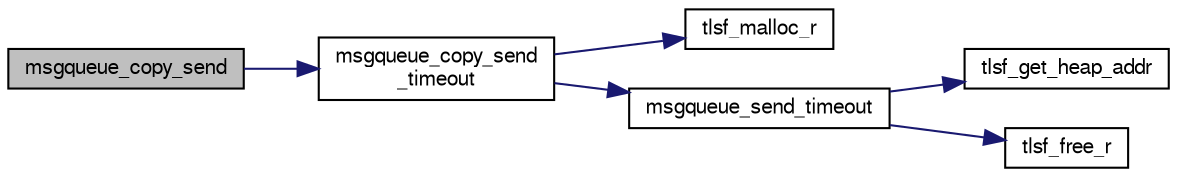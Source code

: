 digraph "msgqueue_copy_send"
{
  edge [fontname="FreeSans",fontsize="10",labelfontname="FreeSans",labelfontsize="10"];
  node [fontname="FreeSans",fontsize="10",shape=record];
  rankdir="LR";
  Node1 [label="msgqueue_copy_send",height=0.2,width=0.4,color="black", fillcolor="grey75", style="filled", fontcolor="black"];
  Node1 -> Node2 [color="midnightblue",fontsize="10",style="solid",fontname="FreeSans"];
  Node2 [label="msgqueue_copy_send\l_timeout",height=0.2,width=0.4,color="black", fillcolor="white", style="filled",URL="$msg__queue_8c.html#aac728799fec55bd850be4fbc674628a9",tooltip="send a buffer NOT previously allocated "];
  Node2 -> Node3 [color="midnightblue",fontsize="10",style="solid",fontname="FreeSans"];
  Node3 [label="tlsf_malloc_r",height=0.2,width=0.4,color="black", fillcolor="white", style="filled",URL="$tlsf__malloc__arch_8c.html#ad0333be97f2cbeecedde494c53243648"];
  Node2 -> Node4 [color="midnightblue",fontsize="10",style="solid",fontname="FreeSans"];
  Node4 [label="msgqueue_send_timeout",height=0.2,width=0.4,color="black", fillcolor="white", style="filled",URL="$msg__queue_8c.html#aa9c85548b02609202975402ff7efcd64",tooltip="send a buffer previously allocated by msgqueue_malloc_before_send "];
  Node4 -> Node5 [color="midnightblue",fontsize="10",style="solid",fontname="FreeSans"];
  Node5 [label="tlsf_get_heap_addr",height=0.2,width=0.4,color="black", fillcolor="white", style="filled",URL="$tlsf__malloc__arch_8c.html#a1324770050af7b18bce649d036612cf1"];
  Node4 -> Node6 [color="midnightblue",fontsize="10",style="solid",fontname="FreeSans"];
  Node6 [label="tlsf_free_r",height=0.2,width=0.4,color="black", fillcolor="white", style="filled",URL="$tlsf__malloc__arch_8c.html#a17c0510bfc2132940c5d57578d37fe5e"];
}
